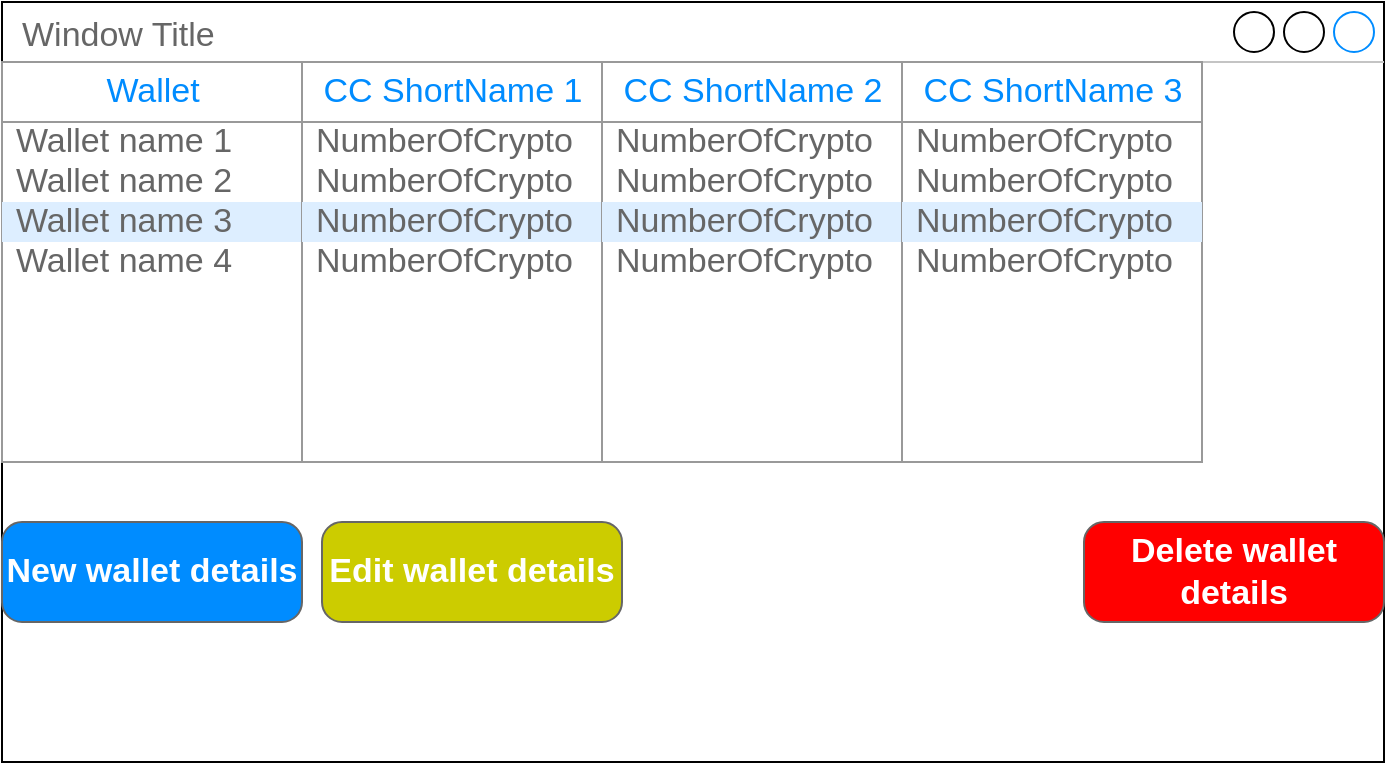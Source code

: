 <mxfile version="13.7.9" type="device"><diagram id="isRrK6xlPHbLKt1_Uhdp" name="Page-1"><mxGraphModel dx="1086" dy="806" grid="1" gridSize="10" guides="1" tooltips="1" connect="1" arrows="1" fold="1" page="1" pageScale="1" pageWidth="827" pageHeight="1169" math="0" shadow="0"><root><mxCell id="0"/><mxCell id="1" parent="0"/><mxCell id="gmoDek5fv1KsBqphYlJh-6" value="Window Title" style="strokeWidth=1;shadow=0;dashed=0;align=center;html=1;shape=mxgraph.mockup.containers.window;align=left;verticalAlign=top;spacingLeft=8;strokeColor2=#008cff;strokeColor3=#c4c4c4;fontColor=#666666;mainText=;fontSize=17;labelBackgroundColor=none;" vertex="1" parent="1"><mxGeometry width="691" height="380" as="geometry"/></mxCell><mxCell id="gmoDek5fv1KsBqphYlJh-12" value="" style="strokeWidth=1;shadow=0;dashed=0;align=center;html=1;shape=mxgraph.mockup.forms.rrect;rSize=0;strokeColor=#999999;fillColor=#ffffff;" vertex="1" parent="1"><mxGeometry y="30" width="150" height="200" as="geometry"/></mxCell><mxCell id="gmoDek5fv1KsBqphYlJh-13" value="Wallet" style="strokeWidth=1;shadow=0;dashed=0;align=center;html=1;shape=mxgraph.mockup.forms.rrect;rSize=0;strokeColor=#999999;fontColor=#008cff;fontSize=17;fillColor=#ffffff;resizeWidth=1;" vertex="1" parent="gmoDek5fv1KsBqphYlJh-12"><mxGeometry width="150" height="30" relative="1" as="geometry"/></mxCell><mxCell id="gmoDek5fv1KsBqphYlJh-14" value="Wallet name 1" style="strokeWidth=1;shadow=0;dashed=0;align=center;html=1;shape=mxgraph.mockup.forms.anchor;fontSize=17;fontColor=#666666;align=left;spacingLeft=5;resizeWidth=1;" vertex="1" parent="gmoDek5fv1KsBqphYlJh-12"><mxGeometry width="150" height="20" relative="1" as="geometry"><mxPoint y="30" as="offset"/></mxGeometry></mxCell><mxCell id="gmoDek5fv1KsBqphYlJh-15" value="Wallet name 2" style="strokeWidth=1;shadow=0;dashed=0;align=center;html=1;shape=mxgraph.mockup.forms.anchor;fontSize=17;fontColor=#666666;align=left;spacingLeft=5;resizeWidth=1;" vertex="1" parent="gmoDek5fv1KsBqphYlJh-12"><mxGeometry width="150" height="20" relative="1" as="geometry"><mxPoint y="50" as="offset"/></mxGeometry></mxCell><mxCell id="gmoDek5fv1KsBqphYlJh-16" value="Wallet name 3" style="strokeWidth=1;shadow=0;dashed=0;align=center;html=1;shape=mxgraph.mockup.forms.rrect;rSize=0;fontSize=17;fontColor=#666666;align=left;spacingLeft=5;fillColor=#ddeeff;strokeColor=none;resizeWidth=1;" vertex="1" parent="gmoDek5fv1KsBqphYlJh-12"><mxGeometry width="150" height="20" relative="1" as="geometry"><mxPoint y="70" as="offset"/></mxGeometry></mxCell><mxCell id="gmoDek5fv1KsBqphYlJh-17" value="Wallet name 4" style="strokeWidth=1;shadow=0;dashed=0;align=center;html=1;shape=mxgraph.mockup.forms.anchor;fontSize=17;fontColor=#666666;align=left;spacingLeft=5;resizeWidth=1;" vertex="1" parent="gmoDek5fv1KsBqphYlJh-12"><mxGeometry width="150" height="20" relative="1" as="geometry"><mxPoint y="90" as="offset"/></mxGeometry></mxCell><mxCell id="gmoDek5fv1KsBqphYlJh-32" value="" style="strokeWidth=1;shadow=0;dashed=0;align=center;html=1;shape=mxgraph.mockup.forms.rrect;rSize=0;strokeColor=#999999;fillColor=#ffffff;" vertex="1" parent="1"><mxGeometry x="150" y="30" width="150" height="200" as="geometry"/></mxCell><mxCell id="gmoDek5fv1KsBqphYlJh-33" value="CC ShortName 1" style="strokeWidth=1;shadow=0;dashed=0;align=center;html=1;shape=mxgraph.mockup.forms.rrect;rSize=0;strokeColor=#999999;fontColor=#008cff;fontSize=17;fillColor=#ffffff;resizeWidth=1;" vertex="1" parent="gmoDek5fv1KsBqphYlJh-32"><mxGeometry width="150" height="30" relative="1" as="geometry"/></mxCell><mxCell id="gmoDek5fv1KsBqphYlJh-34" value="NumberOfCrypto" style="strokeWidth=1;shadow=0;dashed=0;align=center;html=1;shape=mxgraph.mockup.forms.anchor;fontSize=17;fontColor=#666666;align=left;spacingLeft=5;resizeWidth=1;" vertex="1" parent="gmoDek5fv1KsBqphYlJh-32"><mxGeometry width="150" height="20" relative="1" as="geometry"><mxPoint y="30" as="offset"/></mxGeometry></mxCell><mxCell id="gmoDek5fv1KsBqphYlJh-35" value="NumberOfCrypto" style="strokeWidth=1;shadow=0;dashed=0;align=center;html=1;shape=mxgraph.mockup.forms.anchor;fontSize=17;fontColor=#666666;align=left;spacingLeft=5;resizeWidth=1;" vertex="1" parent="gmoDek5fv1KsBqphYlJh-32"><mxGeometry width="150" height="20" relative="1" as="geometry"><mxPoint y="50" as="offset"/></mxGeometry></mxCell><mxCell id="gmoDek5fv1KsBqphYlJh-36" value="NumberOfCrypto" style="strokeWidth=1;shadow=0;dashed=0;align=center;html=1;shape=mxgraph.mockup.forms.rrect;rSize=0;fontSize=17;fontColor=#666666;align=left;spacingLeft=5;fillColor=#ddeeff;strokeColor=none;resizeWidth=1;" vertex="1" parent="gmoDek5fv1KsBqphYlJh-32"><mxGeometry width="150" height="20" relative="1" as="geometry"><mxPoint y="70" as="offset"/></mxGeometry></mxCell><mxCell id="gmoDek5fv1KsBqphYlJh-37" value="NumberOfCrypto" style="strokeWidth=1;shadow=0;dashed=0;align=center;html=1;shape=mxgraph.mockup.forms.anchor;fontSize=17;fontColor=#666666;align=left;spacingLeft=5;resizeWidth=1;" vertex="1" parent="gmoDek5fv1KsBqphYlJh-32"><mxGeometry width="150" height="20" relative="1" as="geometry"><mxPoint y="90" as="offset"/></mxGeometry></mxCell><mxCell id="gmoDek5fv1KsBqphYlJh-38" value="" style="strokeWidth=1;shadow=0;dashed=0;align=center;html=1;shape=mxgraph.mockup.forms.rrect;rSize=0;strokeColor=#999999;fillColor=#ffffff;" vertex="1" parent="1"><mxGeometry x="300" y="30" width="150" height="200" as="geometry"/></mxCell><mxCell id="gmoDek5fv1KsBqphYlJh-39" value="CC ShortName 2" style="strokeWidth=1;shadow=0;dashed=0;align=center;html=1;shape=mxgraph.mockup.forms.rrect;rSize=0;strokeColor=#999999;fontColor=#008cff;fontSize=17;fillColor=#ffffff;resizeWidth=1;" vertex="1" parent="gmoDek5fv1KsBqphYlJh-38"><mxGeometry width="150" height="30" relative="1" as="geometry"/></mxCell><mxCell id="gmoDek5fv1KsBqphYlJh-40" value="NumberOfCrypto" style="strokeWidth=1;shadow=0;dashed=0;align=center;html=1;shape=mxgraph.mockup.forms.anchor;fontSize=17;fontColor=#666666;align=left;spacingLeft=5;resizeWidth=1;" vertex="1" parent="gmoDek5fv1KsBqphYlJh-38"><mxGeometry width="150" height="20" relative="1" as="geometry"><mxPoint y="30" as="offset"/></mxGeometry></mxCell><mxCell id="gmoDek5fv1KsBqphYlJh-41" value="NumberOfCrypto" style="strokeWidth=1;shadow=0;dashed=0;align=center;html=1;shape=mxgraph.mockup.forms.anchor;fontSize=17;fontColor=#666666;align=left;spacingLeft=5;resizeWidth=1;" vertex="1" parent="gmoDek5fv1KsBqphYlJh-38"><mxGeometry width="150" height="20" relative="1" as="geometry"><mxPoint y="50" as="offset"/></mxGeometry></mxCell><mxCell id="gmoDek5fv1KsBqphYlJh-42" value="NumberOfCrypto" style="strokeWidth=1;shadow=0;dashed=0;align=center;html=1;shape=mxgraph.mockup.forms.rrect;rSize=0;fontSize=17;fontColor=#666666;align=left;spacingLeft=5;fillColor=#ddeeff;strokeColor=none;resizeWidth=1;" vertex="1" parent="gmoDek5fv1KsBqphYlJh-38"><mxGeometry width="150" height="20" relative="1" as="geometry"><mxPoint y="70" as="offset"/></mxGeometry></mxCell><mxCell id="gmoDek5fv1KsBqphYlJh-43" value="NumberOfCrypto" style="strokeWidth=1;shadow=0;dashed=0;align=center;html=1;shape=mxgraph.mockup.forms.anchor;fontSize=17;fontColor=#666666;align=left;spacingLeft=5;resizeWidth=1;" vertex="1" parent="gmoDek5fv1KsBqphYlJh-38"><mxGeometry width="150" height="20" relative="1" as="geometry"><mxPoint y="90" as="offset"/></mxGeometry></mxCell><mxCell id="gmoDek5fv1KsBqphYlJh-44" value="" style="strokeWidth=1;shadow=0;dashed=0;align=center;html=1;shape=mxgraph.mockup.forms.rrect;rSize=0;strokeColor=#999999;fillColor=#ffffff;" vertex="1" parent="1"><mxGeometry x="450" y="30" width="150" height="200" as="geometry"/></mxCell><mxCell id="gmoDek5fv1KsBqphYlJh-45" value="CC ShortName 3" style="strokeWidth=1;shadow=0;dashed=0;align=center;html=1;shape=mxgraph.mockup.forms.rrect;rSize=0;strokeColor=#999999;fontColor=#008cff;fontSize=17;fillColor=#ffffff;resizeWidth=1;" vertex="1" parent="gmoDek5fv1KsBqphYlJh-44"><mxGeometry width="150" height="30" relative="1" as="geometry"/></mxCell><mxCell id="gmoDek5fv1KsBqphYlJh-46" value="NumberOfCrypto" style="strokeWidth=1;shadow=0;dashed=0;align=center;html=1;shape=mxgraph.mockup.forms.anchor;fontSize=17;fontColor=#666666;align=left;spacingLeft=5;resizeWidth=1;" vertex="1" parent="gmoDek5fv1KsBqphYlJh-44"><mxGeometry width="150" height="20" relative="1" as="geometry"><mxPoint y="30" as="offset"/></mxGeometry></mxCell><mxCell id="gmoDek5fv1KsBqphYlJh-47" value="NumberOfCrypto" style="strokeWidth=1;shadow=0;dashed=0;align=center;html=1;shape=mxgraph.mockup.forms.anchor;fontSize=17;fontColor=#666666;align=left;spacingLeft=5;resizeWidth=1;" vertex="1" parent="gmoDek5fv1KsBqphYlJh-44"><mxGeometry width="150" height="20" relative="1" as="geometry"><mxPoint y="50" as="offset"/></mxGeometry></mxCell><mxCell id="gmoDek5fv1KsBqphYlJh-48" value="NumberOfCrypto" style="strokeWidth=1;shadow=0;dashed=0;align=center;html=1;shape=mxgraph.mockup.forms.rrect;rSize=0;fontSize=17;fontColor=#666666;align=left;spacingLeft=5;fillColor=#ddeeff;strokeColor=none;resizeWidth=1;" vertex="1" parent="gmoDek5fv1KsBqphYlJh-44"><mxGeometry width="150" height="20" relative="1" as="geometry"><mxPoint y="70" as="offset"/></mxGeometry></mxCell><mxCell id="gmoDek5fv1KsBqphYlJh-49" value="NumberOfCrypto" style="strokeWidth=1;shadow=0;dashed=0;align=center;html=1;shape=mxgraph.mockup.forms.anchor;fontSize=17;fontColor=#666666;align=left;spacingLeft=5;resizeWidth=1;" vertex="1" parent="gmoDek5fv1KsBqphYlJh-44"><mxGeometry width="150" height="20" relative="1" as="geometry"><mxPoint y="90" as="offset"/></mxGeometry></mxCell><mxCell id="gmoDek5fv1KsBqphYlJh-50" value="New wallet details" style="strokeWidth=1;shadow=0;dashed=0;align=center;html=1;shape=mxgraph.mockup.buttons.button;strokeColor=#666666;fontColor=#ffffff;mainText=;buttonStyle=round;fontSize=17;fontStyle=1;fillColor=#008cff;whiteSpace=wrap;" vertex="1" parent="1"><mxGeometry y="260" width="150" height="50" as="geometry"/></mxCell><mxCell id="gmoDek5fv1KsBqphYlJh-51" value="Edit wallet details" style="strokeWidth=1;shadow=0;dashed=0;align=center;html=1;shape=mxgraph.mockup.buttons.button;strokeColor=#666666;fontColor=#ffffff;mainText=;buttonStyle=round;fontSize=17;fontStyle=1;whiteSpace=wrap;fillColor=#CCCC00;" vertex="1" parent="1"><mxGeometry x="160" y="260" width="150" height="50" as="geometry"/></mxCell><mxCell id="gmoDek5fv1KsBqphYlJh-52" value="Delete wallet details" style="strokeWidth=1;shadow=0;dashed=0;align=center;html=1;shape=mxgraph.mockup.buttons.button;strokeColor=#666666;fontColor=#ffffff;mainText=;buttonStyle=round;fontSize=17;fontStyle=1;whiteSpace=wrap;fillColor=#FF0000;" vertex="1" parent="1"><mxGeometry x="541" y="260" width="150" height="50" as="geometry"/></mxCell></root></mxGraphModel></diagram></mxfile>